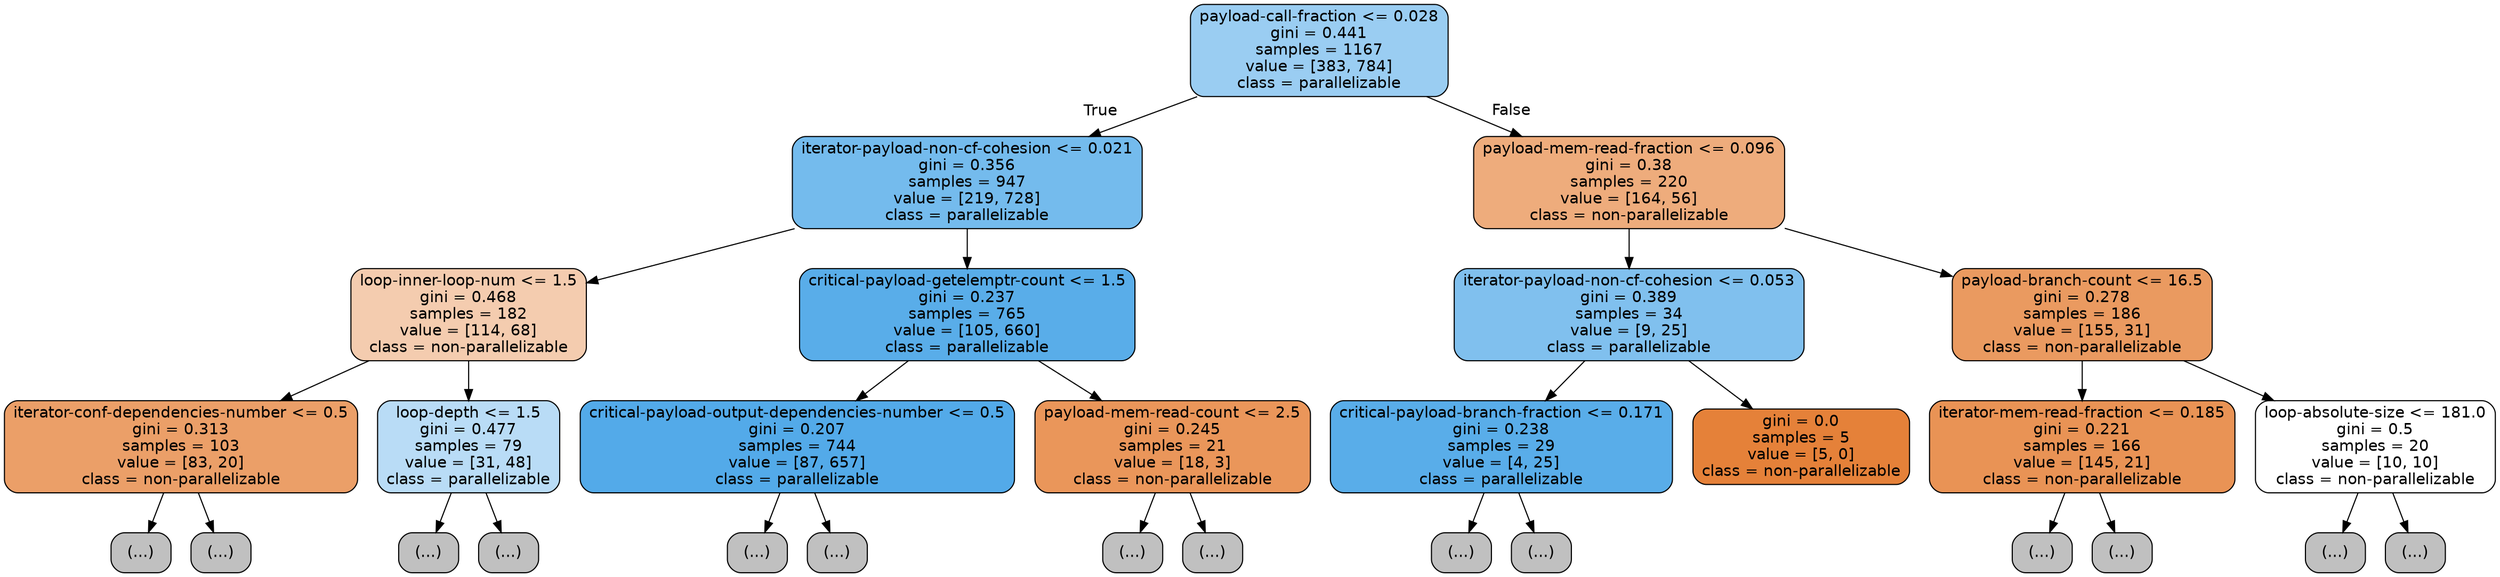 digraph Tree {
node [shape=box, style="filled, rounded", color="black", fontname=helvetica] ;
edge [fontname=helvetica] ;
0 [label="payload-call-fraction <= 0.028\ngini = 0.441\nsamples = 1167\nvalue = [383, 784]\nclass = parallelizable", fillcolor="#399de582"] ;
1 [label="iterator-payload-non-cf-cohesion <= 0.021\ngini = 0.356\nsamples = 947\nvalue = [219, 728]\nclass = parallelizable", fillcolor="#399de5b2"] ;
0 -> 1 [labeldistance=2.5, labelangle=45, headlabel="True"] ;
2 [label="loop-inner-loop-num <= 1.5\ngini = 0.468\nsamples = 182\nvalue = [114, 68]\nclass = non-parallelizable", fillcolor="#e5813967"] ;
1 -> 2 ;
3 [label="iterator-conf-dependencies-number <= 0.5\ngini = 0.313\nsamples = 103\nvalue = [83, 20]\nclass = non-parallelizable", fillcolor="#e58139c2"] ;
2 -> 3 ;
4 [label="(...)", fillcolor="#C0C0C0"] ;
3 -> 4 ;
15 [label="(...)", fillcolor="#C0C0C0"] ;
3 -> 15 ;
26 [label="loop-depth <= 1.5\ngini = 0.477\nsamples = 79\nvalue = [31, 48]\nclass = parallelizable", fillcolor="#399de55a"] ;
2 -> 26 ;
27 [label="(...)", fillcolor="#C0C0C0"] ;
26 -> 27 ;
34 [label="(...)", fillcolor="#C0C0C0"] ;
26 -> 34 ;
47 [label="critical-payload-getelemptr-count <= 1.5\ngini = 0.237\nsamples = 765\nvalue = [105, 660]\nclass = parallelizable", fillcolor="#399de5d6"] ;
1 -> 47 ;
48 [label="critical-payload-output-dependencies-number <= 0.5\ngini = 0.207\nsamples = 744\nvalue = [87, 657]\nclass = parallelizable", fillcolor="#399de5dd"] ;
47 -> 48 ;
49 [label="(...)", fillcolor="#C0C0C0"] ;
48 -> 49 ;
130 [label="(...)", fillcolor="#C0C0C0"] ;
48 -> 130 ;
167 [label="payload-mem-read-count <= 2.5\ngini = 0.245\nsamples = 21\nvalue = [18, 3]\nclass = non-parallelizable", fillcolor="#e58139d4"] ;
47 -> 167 ;
168 [label="(...)", fillcolor="#C0C0C0"] ;
167 -> 168 ;
169 [label="(...)", fillcolor="#C0C0C0"] ;
167 -> 169 ;
172 [label="payload-mem-read-fraction <= 0.096\ngini = 0.38\nsamples = 220\nvalue = [164, 56]\nclass = non-parallelizable", fillcolor="#e58139a8"] ;
0 -> 172 [labeldistance=2.5, labelangle=-45, headlabel="False"] ;
173 [label="iterator-payload-non-cf-cohesion <= 0.053\ngini = 0.389\nsamples = 34\nvalue = [9, 25]\nclass = parallelizable", fillcolor="#399de5a3"] ;
172 -> 173 ;
174 [label="critical-payload-branch-fraction <= 0.171\ngini = 0.238\nsamples = 29\nvalue = [4, 25]\nclass = parallelizable", fillcolor="#399de5d6"] ;
173 -> 174 ;
175 [label="(...)", fillcolor="#C0C0C0"] ;
174 -> 175 ;
176 [label="(...)", fillcolor="#C0C0C0"] ;
174 -> 176 ;
179 [label="gini = 0.0\nsamples = 5\nvalue = [5, 0]\nclass = non-parallelizable", fillcolor="#e58139ff"] ;
173 -> 179 ;
180 [label="payload-branch-count <= 16.5\ngini = 0.278\nsamples = 186\nvalue = [155, 31]\nclass = non-parallelizable", fillcolor="#e58139cc"] ;
172 -> 180 ;
181 [label="iterator-mem-read-fraction <= 0.185\ngini = 0.221\nsamples = 166\nvalue = [145, 21]\nclass = non-parallelizable", fillcolor="#e58139da"] ;
180 -> 181 ;
182 [label="(...)", fillcolor="#C0C0C0"] ;
181 -> 182 ;
207 [label="(...)", fillcolor="#C0C0C0"] ;
181 -> 207 ;
218 [label="loop-absolute-size <= 181.0\ngini = 0.5\nsamples = 20\nvalue = [10, 10]\nclass = non-parallelizable", fillcolor="#e5813900"] ;
180 -> 218 ;
219 [label="(...)", fillcolor="#C0C0C0"] ;
218 -> 219 ;
220 [label="(...)", fillcolor="#C0C0C0"] ;
218 -> 220 ;
}